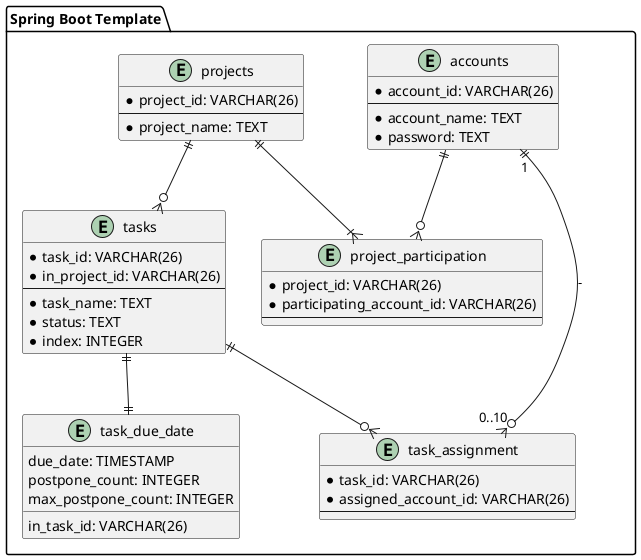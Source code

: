 @startuml
package "Spring Boot Template" {
  entity accounts {
    * account_id: VARCHAR(26)
    --
    * account_name: TEXT
    * password: TEXT
  }

  entity projects {
    * project_id: VARCHAR(26)
    --
    * project_name: TEXT
  }

  entity project_participation {
    * project_id: VARCHAR(26)
    * participating_account_id: VARCHAR(26)
    --
  }

  accounts ||--o{ project_participation
  projects ||--|{ project_participation

  entity tasks {
    * task_id: VARCHAR(26)
    * in_project_id: VARCHAR(26)
    --
    * task_name: TEXT
    * status: TEXT
    * index: INTEGER
  }

  projects ||--o{ tasks

  entity task_assignment {
    * task_id: VARCHAR(26)
    * assigned_account_id: VARCHAR(26)
    --
  }

  accounts ||--o{ task_assignment: "1" - "0..10"
  tasks ||--o{ task_assignment

  entity task_due_date {
    in_task_id: VARCHAR(26)
    due_date: TIMESTAMP
    postpone_count: INTEGER
    max_postpone_count: INTEGER
  }

  tasks ||--|| task_due_date
}
@enduml
